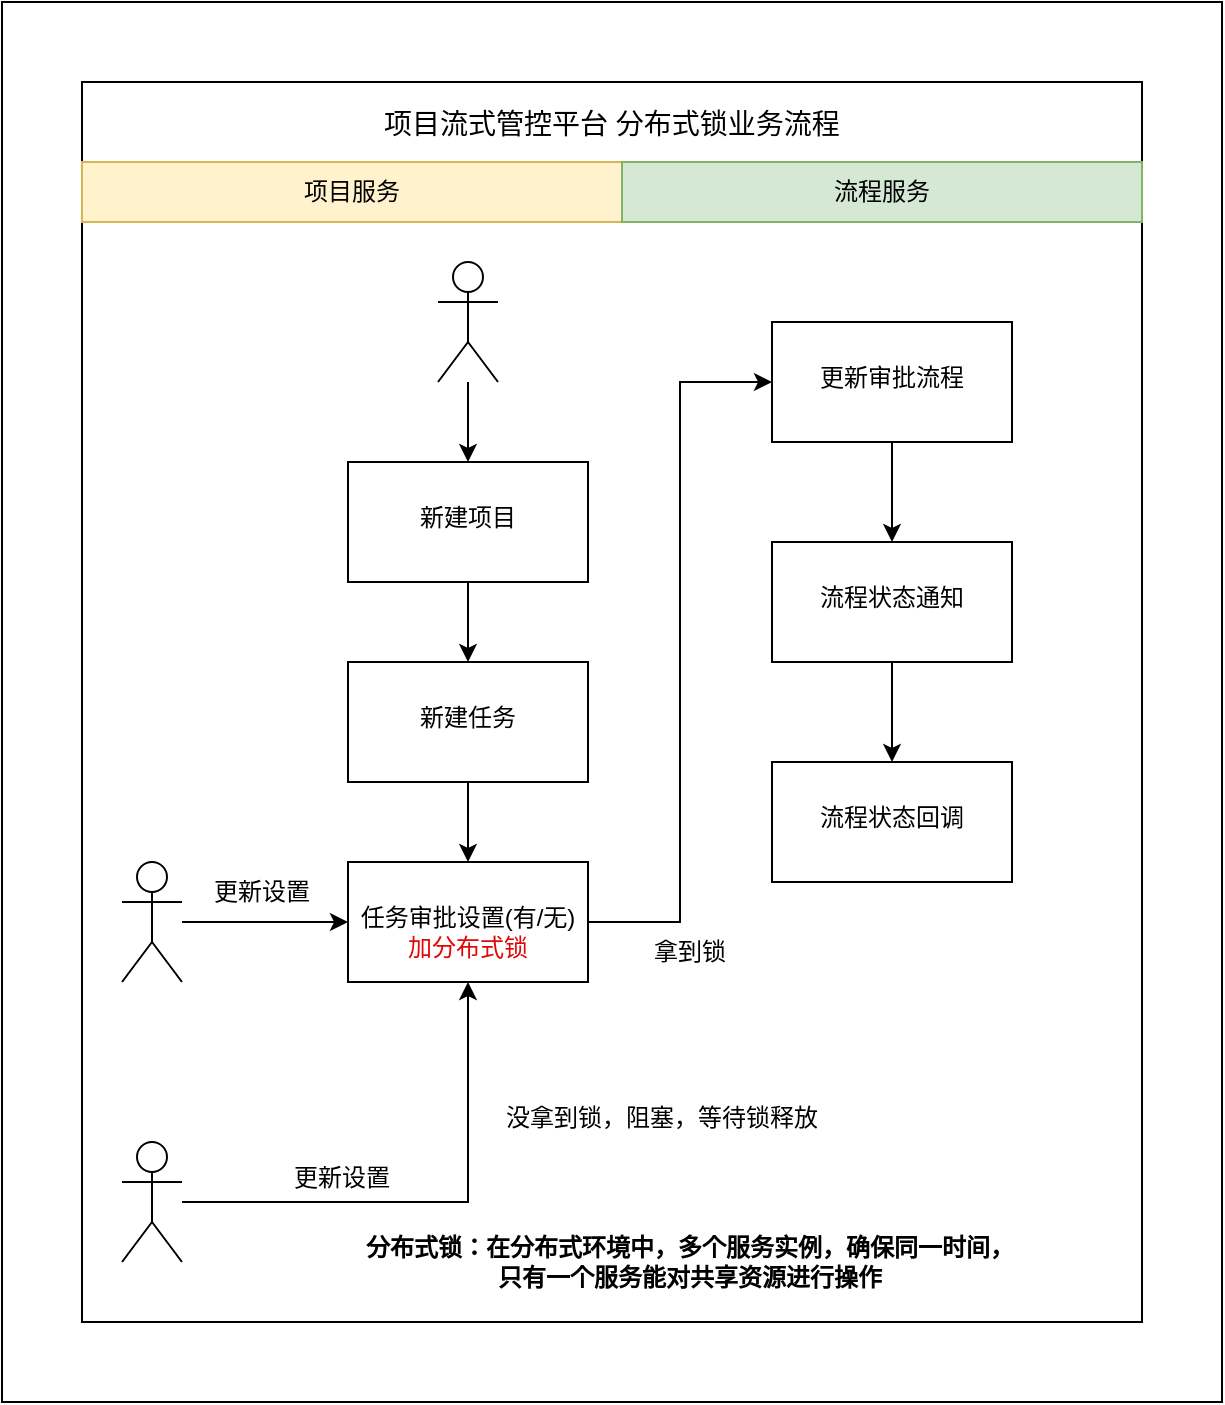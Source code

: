 <mxfile version="24.8.0">
  <diagram name="第 1 页" id="j2aq3opvmHzck9cFTJ19">
    <mxGraphModel dx="1376" dy="1897" grid="1" gridSize="10" guides="1" tooltips="1" connect="1" arrows="1" fold="1" page="1" pageScale="1" pageWidth="827" pageHeight="1169" math="0" shadow="0">
      <root>
        <mxCell id="0" />
        <mxCell id="1" parent="0" />
        <mxCell id="WmY6sEMwrullaZHh4lko-1" value="" style="rounded=0;whiteSpace=wrap;html=1;" parent="1" vertex="1">
          <mxGeometry x="100" y="-30" width="610" height="700" as="geometry" />
        </mxCell>
        <mxCell id="J37NUGhFnpIfU3b7wJw7-4" value="" style="rounded=0;whiteSpace=wrap;html=1;" parent="1" vertex="1">
          <mxGeometry x="140" y="10" width="530" height="620" as="geometry" />
        </mxCell>
        <mxCell id="J37NUGhFnpIfU3b7wJw7-12" value="" style="edgeStyle=orthogonalEdgeStyle;rounded=0;orthogonalLoop=1;jettySize=auto;html=1;" parent="1" source="J37NUGhFnpIfU3b7wJw7-2" target="J37NUGhFnpIfU3b7wJw7-11" edge="1">
          <mxGeometry relative="1" as="geometry" />
        </mxCell>
        <mxCell id="J37NUGhFnpIfU3b7wJw7-2" value="Actor" style="shape=umlActor;verticalLabelPosition=bottom;verticalAlign=top;html=1;outlineConnect=0;fontColor=none;noLabel=1;" parent="1" vertex="1">
          <mxGeometry x="318" y="100" width="30" height="60" as="geometry" />
        </mxCell>
        <mxCell id="J37NUGhFnpIfU3b7wJw7-6" value="项目服务" style="rounded=0;whiteSpace=wrap;html=1;fillColor=#fff2cc;strokeColor=#d6b656;" parent="1" vertex="1">
          <mxGeometry x="140" y="50" width="270" height="30" as="geometry" />
        </mxCell>
        <mxCell id="J37NUGhFnpIfU3b7wJw7-10" value="&lt;span style=&quot;font-weight: normal;&quot;&gt;&lt;font style=&quot;font-size: 14px;&quot;&gt;项目流式管控平台 分布式锁业务流程&lt;/font&gt;&lt;/span&gt;" style="text;html=1;align=center;verticalAlign=middle;whiteSpace=wrap;rounded=0;fontStyle=1" parent="1" vertex="1">
          <mxGeometry x="290" y="16" width="230" height="30" as="geometry" />
        </mxCell>
        <mxCell id="J37NUGhFnpIfU3b7wJw7-14" value="" style="edgeStyle=orthogonalEdgeStyle;rounded=0;orthogonalLoop=1;jettySize=auto;html=1;" parent="1" source="J37NUGhFnpIfU3b7wJw7-11" target="J37NUGhFnpIfU3b7wJw7-13" edge="1">
          <mxGeometry relative="1" as="geometry" />
        </mxCell>
        <mxCell id="J37NUGhFnpIfU3b7wJw7-11" value="&lt;div&gt;&lt;br&gt;&lt;/div&gt;新建项目" style="whiteSpace=wrap;html=1;verticalAlign=top;fontColor=none;align=center;" parent="1" vertex="1">
          <mxGeometry x="273" y="200" width="120" height="60" as="geometry" />
        </mxCell>
        <mxCell id="J37NUGhFnpIfU3b7wJw7-16" value="" style="edgeStyle=orthogonalEdgeStyle;rounded=0;orthogonalLoop=1;jettySize=auto;html=1;" parent="1" source="J37NUGhFnpIfU3b7wJw7-13" target="J37NUGhFnpIfU3b7wJw7-15" edge="1">
          <mxGeometry relative="1" as="geometry" />
        </mxCell>
        <mxCell id="J37NUGhFnpIfU3b7wJw7-13" value="&lt;div&gt;&lt;br&gt;&lt;/div&gt;&lt;div&gt;新建任务&lt;/div&gt;" style="whiteSpace=wrap;html=1;verticalAlign=top;fontColor=none;" parent="1" vertex="1">
          <mxGeometry x="273" y="300" width="120" height="60" as="geometry" />
        </mxCell>
        <mxCell id="J37NUGhFnpIfU3b7wJw7-33" value="" style="edgeStyle=orthogonalEdgeStyle;rounded=0;orthogonalLoop=1;jettySize=auto;html=1;entryX=0;entryY=0.5;entryDx=0;entryDy=0;" parent="1" source="J37NUGhFnpIfU3b7wJw7-15" target="J37NUGhFnpIfU3b7wJw7-20" edge="1">
          <mxGeometry relative="1" as="geometry" />
        </mxCell>
        <mxCell id="J37NUGhFnpIfU3b7wJw7-15" value="&lt;div&gt;&lt;br&gt;&lt;/div&gt;&lt;div&gt;任务审批设置(&lt;span style=&quot;background-color: initial;&quot;&gt;有/无&lt;/span&gt;&lt;span style=&quot;background-color: initial;&quot;&gt;)&lt;/span&gt;&lt;/div&gt;&lt;div&gt;&lt;font color=&quot;#df0707&quot;&gt;加分布式锁&lt;/font&gt;&lt;/div&gt;" style="whiteSpace=wrap;html=1;verticalAlign=top;fontColor=none;" parent="1" vertex="1">
          <mxGeometry x="273" y="400" width="120" height="60" as="geometry" />
        </mxCell>
        <mxCell id="J37NUGhFnpIfU3b7wJw7-18" value="流程服务" style="rounded=0;whiteSpace=wrap;html=1;fillColor=#d5e8d4;strokeColor=#82b366;" parent="1" vertex="1">
          <mxGeometry x="410" y="50" width="260" height="30" as="geometry" />
        </mxCell>
        <mxCell id="J37NUGhFnpIfU3b7wJw7-30" value="" style="edgeStyle=orthogonalEdgeStyle;rounded=0;orthogonalLoop=1;jettySize=auto;html=1;" parent="1" source="J37NUGhFnpIfU3b7wJw7-20" target="J37NUGhFnpIfU3b7wJw7-29" edge="1">
          <mxGeometry relative="1" as="geometry" />
        </mxCell>
        <mxCell id="J37NUGhFnpIfU3b7wJw7-20" value="&lt;div&gt;&lt;br&gt;&lt;/div&gt;更新审批流程" style="whiteSpace=wrap;html=1;verticalAlign=top;fontColor=none;" parent="1" vertex="1">
          <mxGeometry x="485" y="130" width="120" height="60" as="geometry" />
        </mxCell>
        <mxCell id="J37NUGhFnpIfU3b7wJw7-24" value="" style="edgeStyle=orthogonalEdgeStyle;rounded=0;orthogonalLoop=1;jettySize=auto;html=1;" parent="1" source="J37NUGhFnpIfU3b7wJw7-21" target="J37NUGhFnpIfU3b7wJw7-15" edge="1">
          <mxGeometry relative="1" as="geometry" />
        </mxCell>
        <mxCell id="J37NUGhFnpIfU3b7wJw7-21" value="Actor" style="shape=umlActor;verticalLabelPosition=bottom;verticalAlign=top;html=1;outlineConnect=0;fontColor=none;noLabel=1;" parent="1" vertex="1">
          <mxGeometry x="160" y="400" width="30" height="60" as="geometry" />
        </mxCell>
        <mxCell id="J37NUGhFnpIfU3b7wJw7-27" value="" style="edgeStyle=orthogonalEdgeStyle;rounded=0;orthogonalLoop=1;jettySize=auto;html=1;entryX=0.5;entryY=1;entryDx=0;entryDy=0;" parent="1" source="J37NUGhFnpIfU3b7wJw7-22" target="J37NUGhFnpIfU3b7wJw7-15" edge="1">
          <mxGeometry relative="1" as="geometry">
            <mxPoint x="320" y="530" as="targetPoint" />
          </mxGeometry>
        </mxCell>
        <mxCell id="J37NUGhFnpIfU3b7wJw7-22" value="Actor" style="shape=umlActor;verticalLabelPosition=bottom;verticalAlign=top;html=1;outlineConnect=0;fontColor=none;noLabel=1;" parent="1" vertex="1">
          <mxGeometry x="160" y="540" width="30" height="60" as="geometry" />
        </mxCell>
        <mxCell id="J37NUGhFnpIfU3b7wJw7-28" value="更新设置" style="text;html=1;align=center;verticalAlign=middle;whiteSpace=wrap;rounded=0;" parent="1" vertex="1">
          <mxGeometry x="200" y="400" width="60" height="30" as="geometry" />
        </mxCell>
        <mxCell id="J37NUGhFnpIfU3b7wJw7-32" value="" style="edgeStyle=orthogonalEdgeStyle;rounded=0;orthogonalLoop=1;jettySize=auto;html=1;" parent="1" source="J37NUGhFnpIfU3b7wJw7-29" target="J37NUGhFnpIfU3b7wJw7-31" edge="1">
          <mxGeometry relative="1" as="geometry" />
        </mxCell>
        <mxCell id="J37NUGhFnpIfU3b7wJw7-29" value="&lt;div&gt;&lt;/div&gt;&lt;div&gt;&lt;br&gt;&lt;/div&gt;&lt;div&gt;流程状态通知&lt;/div&gt;" style="whiteSpace=wrap;html=1;verticalAlign=top;fontColor=none;" parent="1" vertex="1">
          <mxGeometry x="485" y="240" width="120" height="60" as="geometry" />
        </mxCell>
        <mxCell id="J37NUGhFnpIfU3b7wJw7-31" value="&lt;div&gt;&lt;br&gt;&lt;/div&gt;流程状态回调&lt;div&gt;&lt;/div&gt;" style="whiteSpace=wrap;html=1;verticalAlign=top;fontColor=none;" parent="1" vertex="1">
          <mxGeometry x="485" y="350" width="120" height="60" as="geometry" />
        </mxCell>
        <mxCell id="J37NUGhFnpIfU3b7wJw7-34" value="更新设置" style="text;html=1;align=center;verticalAlign=middle;whiteSpace=wrap;rounded=0;" parent="1" vertex="1">
          <mxGeometry x="240" y="543" width="60" height="30" as="geometry" />
        </mxCell>
        <mxCell id="J37NUGhFnpIfU3b7wJw7-36" value="拿到锁" style="text;html=1;align=center;verticalAlign=middle;whiteSpace=wrap;rounded=0;" parent="1" vertex="1">
          <mxGeometry x="414" y="430" width="60" height="30" as="geometry" />
        </mxCell>
        <mxCell id="J37NUGhFnpIfU3b7wJw7-37" value="没拿到锁，阻塞，等待锁释放" style="text;html=1;align=center;verticalAlign=middle;whiteSpace=wrap;rounded=0;" parent="1" vertex="1">
          <mxGeometry x="340" y="513" width="180" height="30" as="geometry" />
        </mxCell>
        <mxCell id="J37NUGhFnpIfU3b7wJw7-38" value="&lt;b&gt;分布式锁：在分布式环境中，多个服务实例，确保同一时间，只有一个服务能对共享资源进行操作&lt;/b&gt;" style="text;html=1;align=center;verticalAlign=middle;whiteSpace=wrap;rounded=0;" parent="1" vertex="1">
          <mxGeometry x="279" y="585" width="330" height="30" as="geometry" />
        </mxCell>
      </root>
    </mxGraphModel>
  </diagram>
</mxfile>

